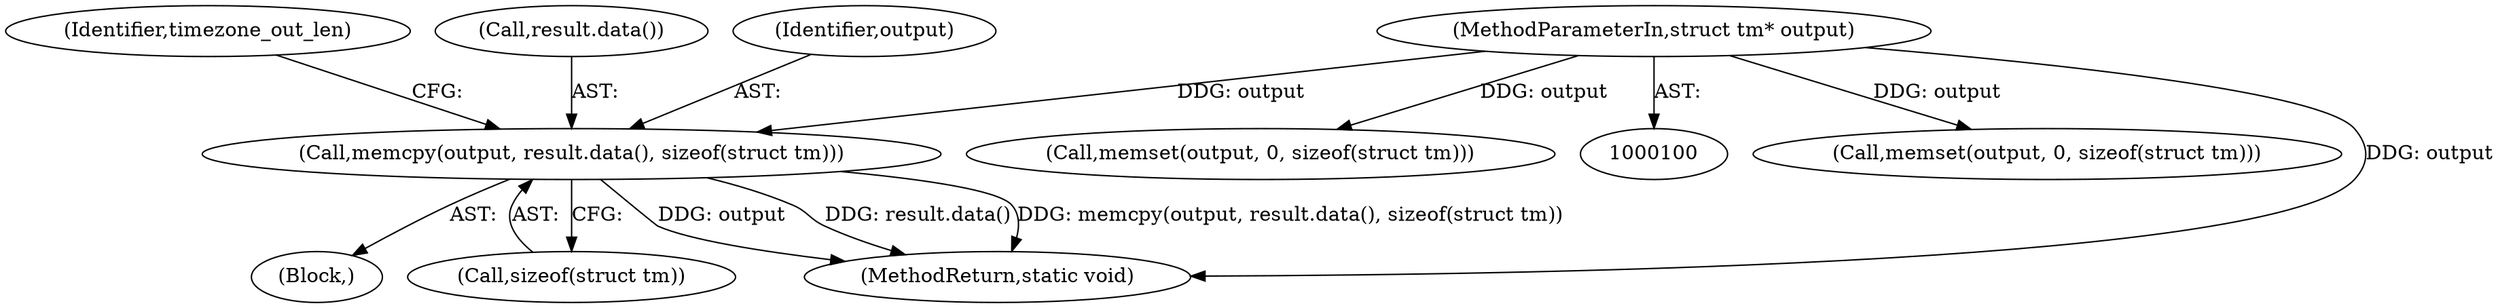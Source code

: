 digraph "0_Chrome_dc5edc9c05901feeac616c075d0337e634f3a02a_0@API" {
"1000166" [label="(Call,memcpy(output, result.data(), sizeof(struct tm)))"];
"1000102" [label="(MethodParameterIn,struct tm* output)"];
"1000169" [label="(Call,sizeof(struct tm))"];
"1000105" [label="(Block,)"];
"1000167" [label="(Identifier,output)"];
"1000172" [label="(Identifier,timezone_out_len)"];
"1000168" [label="(Call,result.data())"];
"1000209" [label="(MethodReturn,static void)"];
"1000160" [label="(Call,memset(output, 0, sizeof(struct tm)))"];
"1000166" [label="(Call,memcpy(output, result.data(), sizeof(struct tm)))"];
"1000102" [label="(MethodParameterIn,struct tm* output)"];
"1000134" [label="(Call,memset(output, 0, sizeof(struct tm)))"];
"1000166" -> "1000105"  [label="AST: "];
"1000166" -> "1000169"  [label="CFG: "];
"1000167" -> "1000166"  [label="AST: "];
"1000168" -> "1000166"  [label="AST: "];
"1000169" -> "1000166"  [label="AST: "];
"1000172" -> "1000166"  [label="CFG: "];
"1000166" -> "1000209"  [label="DDG: result.data()"];
"1000166" -> "1000209"  [label="DDG: memcpy(output, result.data(), sizeof(struct tm))"];
"1000166" -> "1000209"  [label="DDG: output"];
"1000102" -> "1000166"  [label="DDG: output"];
"1000102" -> "1000100"  [label="AST: "];
"1000102" -> "1000209"  [label="DDG: output"];
"1000102" -> "1000134"  [label="DDG: output"];
"1000102" -> "1000160"  [label="DDG: output"];
}
